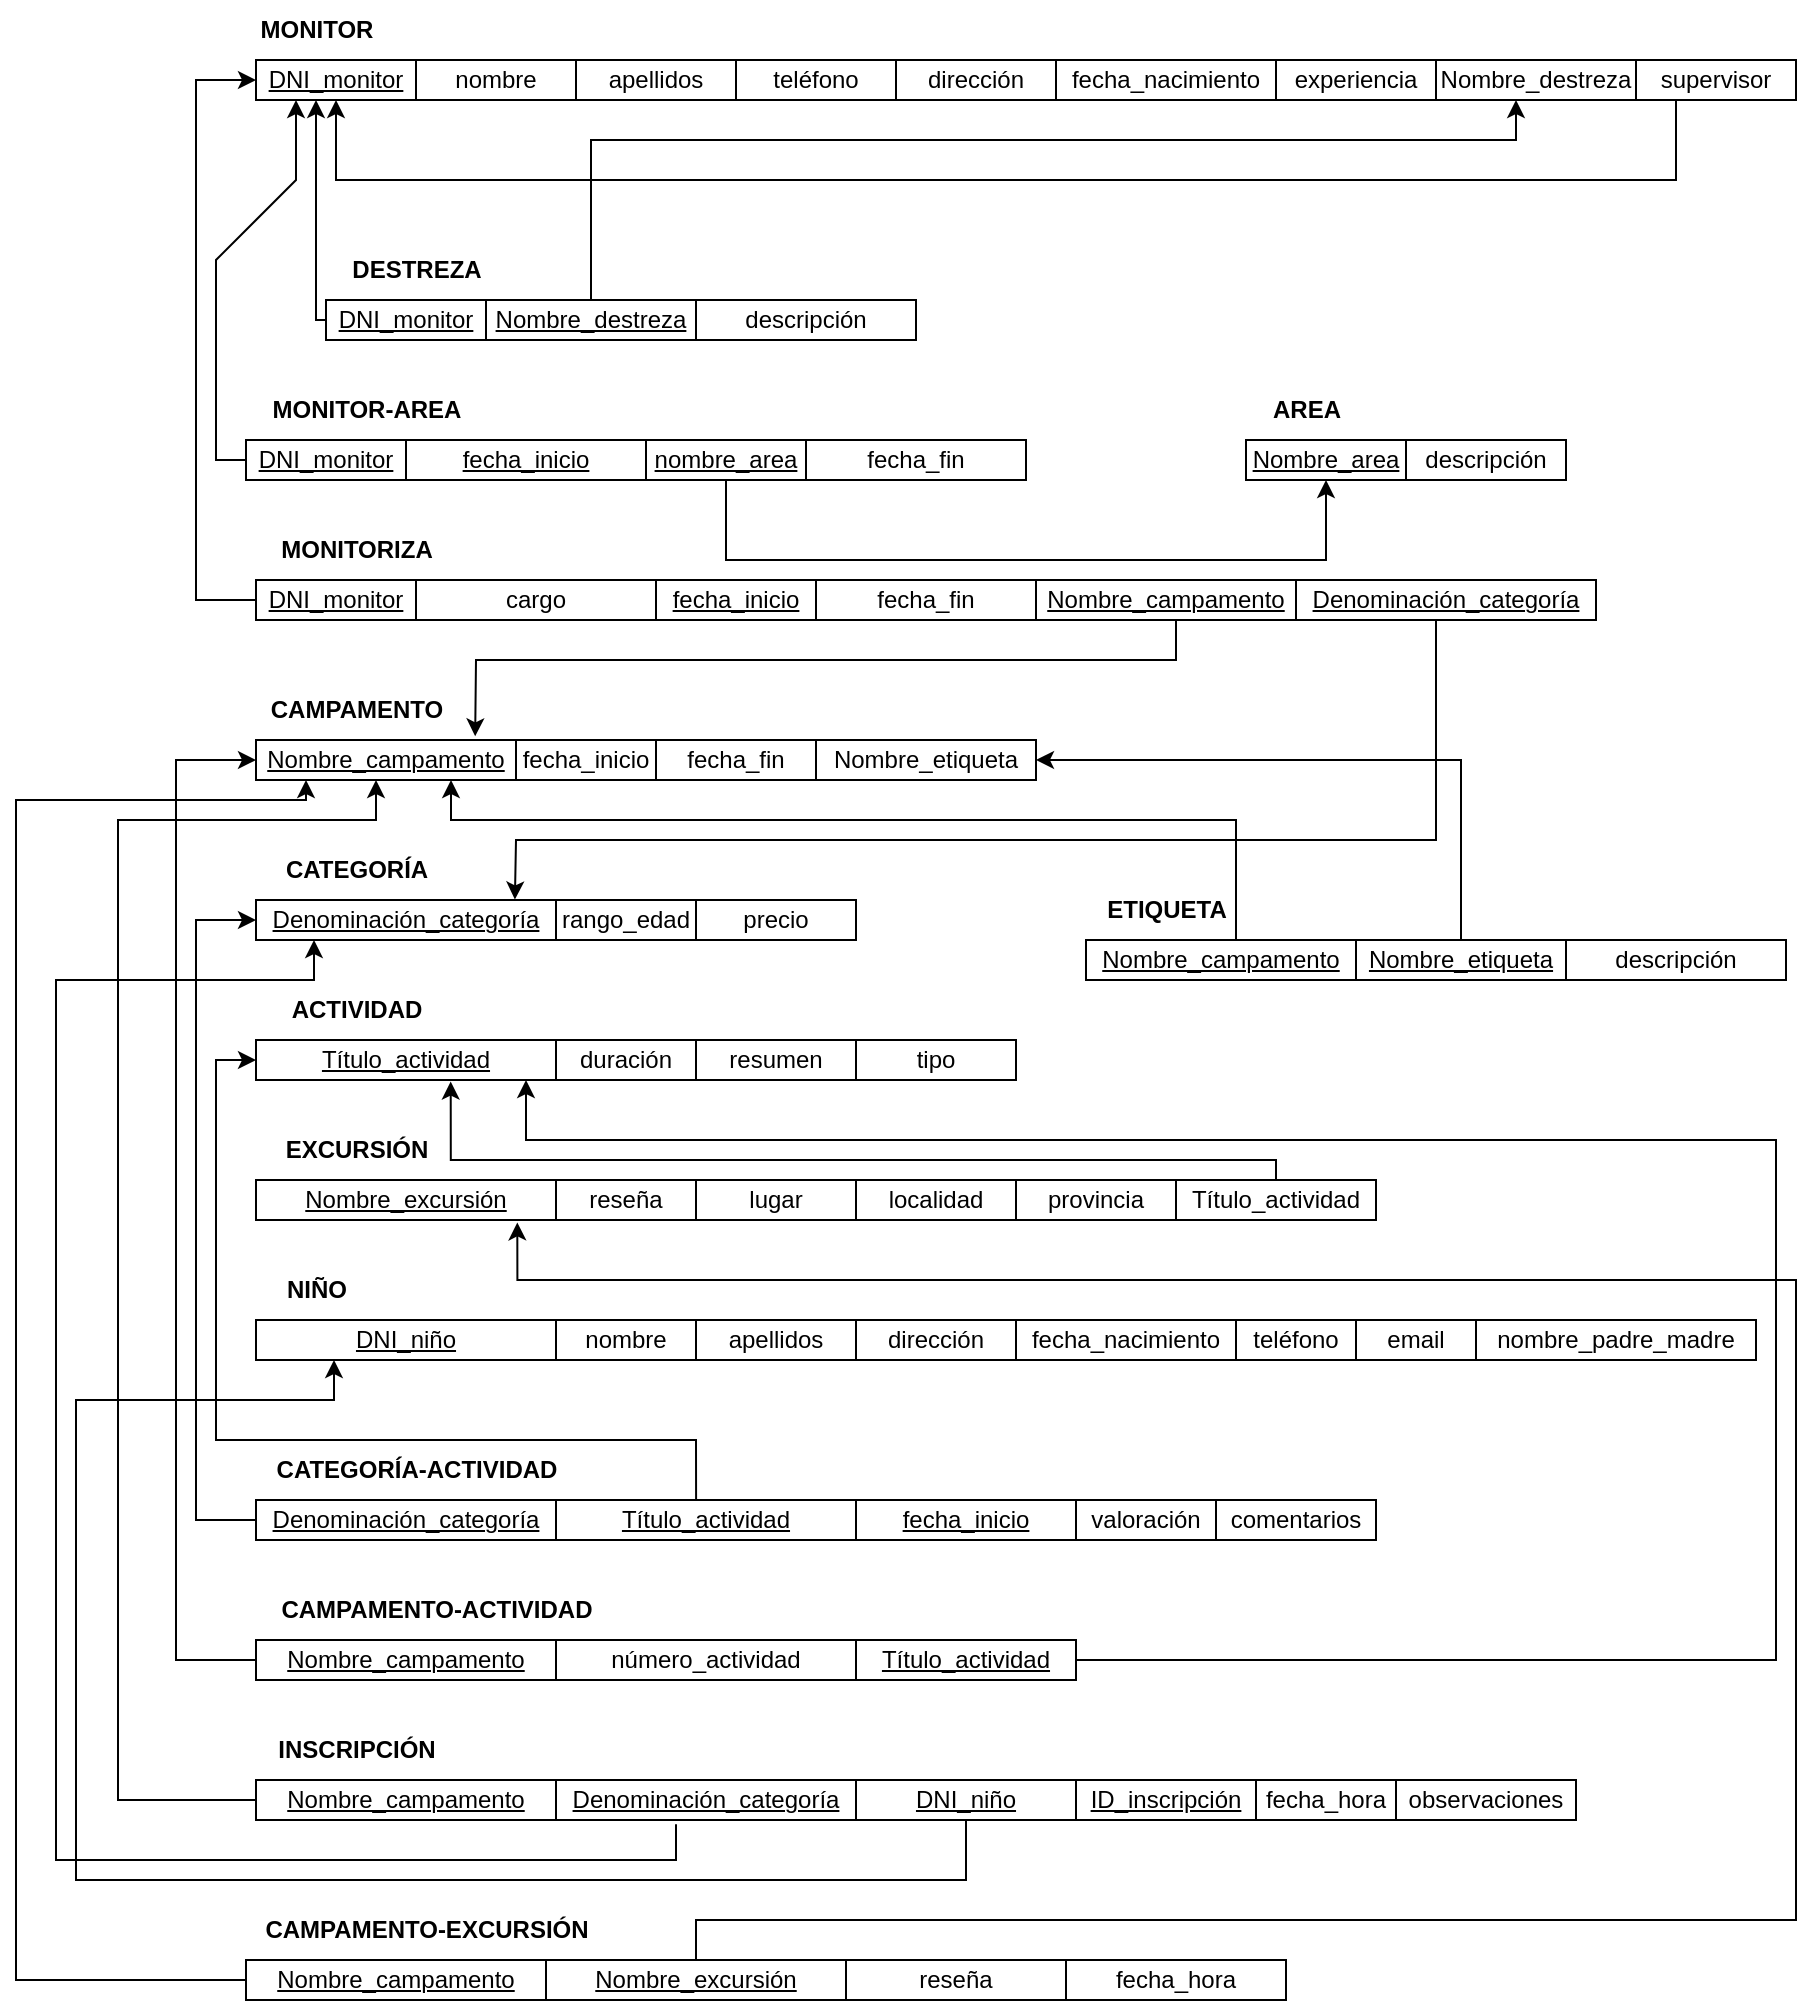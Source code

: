 <mxfile version="24.3.1" type="github">
  <diagram name="Página-1" id="F8jsV4842HRfJ6b3ovkX">
    <mxGraphModel dx="2258" dy="839" grid="1" gridSize="10" guides="1" tooltips="1" connect="1" arrows="1" fold="1" page="1" pageScale="1" pageWidth="827" pageHeight="1169" math="0" shadow="0">
      <root>
        <mxCell id="0" />
        <mxCell id="1" parent="0" />
        <mxCell id="ysxkpecqa7wT49GuzcIq-34" value="&lt;b&gt;MONITOR&lt;/b&gt;" style="text;html=1;align=center;verticalAlign=middle;resizable=0;points=[];autosize=1;strokeColor=none;fillColor=none;" parent="1" vertex="1">
          <mxGeometry x="40" y="80" width="80" height="30" as="geometry" />
        </mxCell>
        <mxCell id="ysxkpecqa7wT49GuzcIq-35" value="&lt;u&gt;DNI_monitor&lt;/u&gt;" style="whiteSpace=wrap;html=1;" parent="1" vertex="1">
          <mxGeometry x="50" y="110" width="80" height="20" as="geometry" />
        </mxCell>
        <mxCell id="ysxkpecqa7wT49GuzcIq-36" value="nombre" style="whiteSpace=wrap;html=1;" parent="1" vertex="1">
          <mxGeometry x="130" y="110" width="80" height="20" as="geometry" />
        </mxCell>
        <mxCell id="ysxkpecqa7wT49GuzcIq-37" value="apellidos" style="whiteSpace=wrap;html=1;" parent="1" vertex="1">
          <mxGeometry x="210" y="110" width="80" height="20" as="geometry" />
        </mxCell>
        <mxCell id="ysxkpecqa7wT49GuzcIq-39" value="teléfono" style="whiteSpace=wrap;html=1;" parent="1" vertex="1">
          <mxGeometry x="290" y="110" width="80" height="20" as="geometry" />
        </mxCell>
        <mxCell id="ysxkpecqa7wT49GuzcIq-40" value="dirección" style="whiteSpace=wrap;html=1;" parent="1" vertex="1">
          <mxGeometry x="370" y="110" width="80" height="20" as="geometry" />
        </mxCell>
        <mxCell id="ysxkpecqa7wT49GuzcIq-41" value="fecha_nacimiento" style="whiteSpace=wrap;html=1;" parent="1" vertex="1">
          <mxGeometry x="450" y="110" width="110" height="20" as="geometry" />
        </mxCell>
        <mxCell id="ysxkpecqa7wT49GuzcIq-42" value="experiencia" style="whiteSpace=wrap;html=1;" parent="1" vertex="1">
          <mxGeometry x="560" y="110" width="80" height="20" as="geometry" />
        </mxCell>
        <mxCell id="ysxkpecqa7wT49GuzcIq-43" value="Nombre_destreza" style="whiteSpace=wrap;html=1;" parent="1" vertex="1">
          <mxGeometry x="640" y="110" width="100" height="20" as="geometry" />
        </mxCell>
        <mxCell id="ysxkpecqa7wT49GuzcIq-44" value="supervisor" style="whiteSpace=wrap;html=1;" parent="1" vertex="1">
          <mxGeometry x="740" y="110" width="80" height="20" as="geometry" />
        </mxCell>
        <mxCell id="ysxkpecqa7wT49GuzcIq-45" value="" style="endArrow=classic;html=1;rounded=0;exitX=0.25;exitY=1;exitDx=0;exitDy=0;" parent="1" source="ysxkpecqa7wT49GuzcIq-44" edge="1">
          <mxGeometry width="50" height="50" relative="1" as="geometry">
            <mxPoint x="780" y="170" as="sourcePoint" />
            <mxPoint x="90" y="130" as="targetPoint" />
            <Array as="points">
              <mxPoint x="760" y="170" />
              <mxPoint x="90" y="170" />
            </Array>
          </mxGeometry>
        </mxCell>
        <mxCell id="ysxkpecqa7wT49GuzcIq-48" value="&lt;b&gt;MONITOR-AREA&lt;/b&gt;" style="text;html=1;align=center;verticalAlign=middle;resizable=0;points=[];autosize=1;strokeColor=none;fillColor=none;" parent="1" vertex="1">
          <mxGeometry x="45" y="270" width="120" height="30" as="geometry" />
        </mxCell>
        <mxCell id="ysxkpecqa7wT49GuzcIq-50" value="&lt;u&gt;DNI_monitor&lt;/u&gt;" style="whiteSpace=wrap;html=1;" parent="1" vertex="1">
          <mxGeometry x="45" y="300" width="80" height="20" as="geometry" />
        </mxCell>
        <mxCell id="ysxkpecqa7wT49GuzcIq-70" value="&lt;b&gt;AREA&lt;/b&gt;" style="text;html=1;align=center;verticalAlign=middle;resizable=0;points=[];autosize=1;strokeColor=none;fillColor=none;" parent="1" vertex="1">
          <mxGeometry x="545" y="270" width="60" height="30" as="geometry" />
        </mxCell>
        <mxCell id="ysxkpecqa7wT49GuzcIq-71" value="&lt;u&gt;Nombre_area&lt;/u&gt;" style="whiteSpace=wrap;html=1;" parent="1" vertex="1">
          <mxGeometry x="545" y="300" width="80" height="20" as="geometry" />
        </mxCell>
        <mxCell id="ysxkpecqa7wT49GuzcIq-72" value="descripción" style="whiteSpace=wrap;html=1;" parent="1" vertex="1">
          <mxGeometry x="625" y="300" width="80" height="20" as="geometry" />
        </mxCell>
        <mxCell id="ysxkpecqa7wT49GuzcIq-74" value="&lt;u&gt;fecha_inicio&lt;/u&gt;" style="whiteSpace=wrap;html=1;" parent="1" vertex="1">
          <mxGeometry x="125" y="300" width="120" height="20" as="geometry" />
        </mxCell>
        <mxCell id="ysxkpecqa7wT49GuzcIq-75" value="&lt;u&gt;nombre_area&lt;/u&gt;" style="whiteSpace=wrap;html=1;" parent="1" vertex="1">
          <mxGeometry x="245" y="300" width="80" height="20" as="geometry" />
        </mxCell>
        <mxCell id="ysxkpecqa7wT49GuzcIq-76" value="fecha_fin" style="whiteSpace=wrap;html=1;" parent="1" vertex="1">
          <mxGeometry x="325" y="300" width="110" height="20" as="geometry" />
        </mxCell>
        <mxCell id="ysxkpecqa7wT49GuzcIq-77" value="" style="endArrow=classic;html=1;rounded=0;exitX=0.5;exitY=1;exitDx=0;exitDy=0;entryX=0.5;entryY=1;entryDx=0;entryDy=0;" parent="1" target="ysxkpecqa7wT49GuzcIq-71" edge="1">
          <mxGeometry width="50" height="50" relative="1" as="geometry">
            <mxPoint x="285" y="320" as="sourcePoint" />
            <mxPoint x="955" y="320" as="targetPoint" />
            <Array as="points">
              <mxPoint x="285" y="360" />
              <mxPoint x="585" y="360" />
            </Array>
          </mxGeometry>
        </mxCell>
        <mxCell id="ysxkpecqa7wT49GuzcIq-78" value="" style="endArrow=classic;html=1;rounded=0;exitX=0;exitY=0.5;exitDx=0;exitDy=0;" parent="1" edge="1" source="ysxkpecqa7wT49GuzcIq-50">
          <mxGeometry width="50" height="50" relative="1" as="geometry">
            <mxPoint x="40" y="310" as="sourcePoint" />
            <mxPoint x="70" y="130" as="targetPoint" />
            <Array as="points">
              <mxPoint x="30" y="310" />
              <mxPoint x="30" y="210" />
              <mxPoint x="70" y="170" />
            </Array>
          </mxGeometry>
        </mxCell>
        <mxCell id="ysxkpecqa7wT49GuzcIq-79" value="&lt;b&gt;MONITORIZA&lt;/b&gt;" style="text;html=1;align=center;verticalAlign=middle;resizable=0;points=[];autosize=1;strokeColor=none;fillColor=none;" parent="1" vertex="1">
          <mxGeometry x="50" y="340" width="100" height="30" as="geometry" />
        </mxCell>
        <mxCell id="ysxkpecqa7wT49GuzcIq-80" value="&lt;u&gt;DNI_monitor&lt;/u&gt;" style="whiteSpace=wrap;html=1;" parent="1" vertex="1">
          <mxGeometry x="50" y="370" width="80" height="20" as="geometry" />
        </mxCell>
        <mxCell id="ysxkpecqa7wT49GuzcIq-81" value="cargo" style="whiteSpace=wrap;html=1;" parent="1" vertex="1">
          <mxGeometry x="130" y="370" width="120" height="20" as="geometry" />
        </mxCell>
        <mxCell id="ysxkpecqa7wT49GuzcIq-82" value="&lt;u&gt;fecha_inicio&lt;/u&gt;" style="whiteSpace=wrap;html=1;" parent="1" vertex="1">
          <mxGeometry x="250" y="370" width="80" height="20" as="geometry" />
        </mxCell>
        <mxCell id="ysxkpecqa7wT49GuzcIq-83" value="fecha_fin" style="whiteSpace=wrap;html=1;" parent="1" vertex="1">
          <mxGeometry x="330" y="370" width="110" height="20" as="geometry" />
        </mxCell>
        <mxCell id="ysxkpecqa7wT49GuzcIq-84" value="&lt;u&gt;Nombre_campamento&lt;/u&gt;" style="whiteSpace=wrap;html=1;" parent="1" vertex="1">
          <mxGeometry x="440" y="370" width="130" height="20" as="geometry" />
        </mxCell>
        <mxCell id="ysxkpecqa7wT49GuzcIq-85" value="&lt;u&gt;Denominación_categoría&lt;/u&gt;" style="whiteSpace=wrap;html=1;" parent="1" vertex="1">
          <mxGeometry x="570" y="370" width="150" height="20" as="geometry" />
        </mxCell>
        <mxCell id="ysxkpecqa7wT49GuzcIq-88" value="" style="endArrow=classic;html=1;rounded=0;entryX=0;entryY=0.5;entryDx=0;entryDy=0;" parent="1" target="ysxkpecqa7wT49GuzcIq-35" edge="1">
          <mxGeometry width="50" height="50" relative="1" as="geometry">
            <mxPoint x="50" y="380" as="sourcePoint" />
            <mxPoint x="20" y="100" as="targetPoint" />
            <Array as="points">
              <mxPoint x="50" y="380" />
              <mxPoint x="20" y="380" />
              <mxPoint x="20" y="360" />
              <mxPoint x="20" y="320" />
              <mxPoint x="20" y="120" />
            </Array>
          </mxGeometry>
        </mxCell>
        <mxCell id="ysxkpecqa7wT49GuzcIq-89" value="&lt;b&gt;CAMPAMENTO&lt;/b&gt;" style="text;html=1;align=center;verticalAlign=middle;resizable=0;points=[];autosize=1;strokeColor=none;fillColor=none;" parent="1" vertex="1">
          <mxGeometry x="45" y="420" width="110" height="30" as="geometry" />
        </mxCell>
        <mxCell id="ysxkpecqa7wT49GuzcIq-90" value="&lt;u&gt;Nombre_campamento&lt;/u&gt;" style="whiteSpace=wrap;html=1;" parent="1" vertex="1">
          <mxGeometry x="50" y="450" width="130" height="20" as="geometry" />
        </mxCell>
        <mxCell id="ysxkpecqa7wT49GuzcIq-91" value="fecha_inicio" style="whiteSpace=wrap;html=1;" parent="1" vertex="1">
          <mxGeometry x="180" y="450" width="70" height="20" as="geometry" />
        </mxCell>
        <mxCell id="ysxkpecqa7wT49GuzcIq-92" value="fecha_fin" style="whiteSpace=wrap;html=1;" parent="1" vertex="1">
          <mxGeometry x="250" y="450" width="80" height="20" as="geometry" />
        </mxCell>
        <mxCell id="ysxkpecqa7wT49GuzcIq-93" value="Nombre_etiqueta" style="whiteSpace=wrap;html=1;" parent="1" vertex="1">
          <mxGeometry x="330" y="450" width="110" height="20" as="geometry" />
        </mxCell>
        <mxCell id="ysxkpecqa7wT49GuzcIq-97" value="" style="endArrow=classic;html=1;rounded=0;entryX=0.843;entryY=-0.091;entryDx=0;entryDy=0;entryPerimeter=0;exitX=0.5;exitY=1;exitDx=0;exitDy=0;" parent="1" source="ysxkpecqa7wT49GuzcIq-84" target="ysxkpecqa7wT49GuzcIq-90" edge="1">
          <mxGeometry width="50" height="50" relative="1" as="geometry">
            <mxPoint x="640" y="410" as="sourcePoint" />
            <mxPoint x="120" y="410" as="targetPoint" />
            <Array as="points">
              <mxPoint x="510" y="390" />
              <mxPoint x="510" y="410" />
              <mxPoint x="160" y="410" />
            </Array>
          </mxGeometry>
        </mxCell>
        <mxCell id="ysxkpecqa7wT49GuzcIq-98" value="&lt;b&gt;CATEGORÍA&lt;/b&gt;" style="text;html=1;align=center;verticalAlign=middle;resizable=0;points=[];autosize=1;strokeColor=none;fillColor=none;" parent="1" vertex="1">
          <mxGeometry x="55" y="500" width="90" height="30" as="geometry" />
        </mxCell>
        <mxCell id="ysxkpecqa7wT49GuzcIq-99" value="&lt;u&gt;Denominación_categoría&lt;/u&gt;" style="whiteSpace=wrap;html=1;" parent="1" vertex="1">
          <mxGeometry x="50" y="530" width="150" height="20" as="geometry" />
        </mxCell>
        <mxCell id="ysxkpecqa7wT49GuzcIq-100" value="rango_edad" style="whiteSpace=wrap;html=1;" parent="1" vertex="1">
          <mxGeometry x="200" y="530" width="70" height="20" as="geometry" />
        </mxCell>
        <mxCell id="ysxkpecqa7wT49GuzcIq-101" value="precio" style="whiteSpace=wrap;html=1;" parent="1" vertex="1">
          <mxGeometry x="270" y="530" width="80" height="20" as="geometry" />
        </mxCell>
        <mxCell id="ysxkpecqa7wT49GuzcIq-103" value="" style="endArrow=classic;html=1;rounded=0;exitX=0.5;exitY=1;exitDx=0;exitDy=0;entryX=0.863;entryY=-0.013;entryDx=0;entryDy=0;entryPerimeter=0;" parent="1" target="ysxkpecqa7wT49GuzcIq-99" edge="1">
          <mxGeometry width="50" height="50" relative="1" as="geometry">
            <mxPoint x="635" y="390" as="sourcePoint" />
            <mxPoint x="150" y="500" as="targetPoint" />
            <Array as="points">
              <mxPoint x="640" y="390" />
              <mxPoint x="640" y="500" />
              <mxPoint x="290" y="500" />
              <mxPoint x="180" y="500" />
            </Array>
          </mxGeometry>
        </mxCell>
        <mxCell id="ysxkpecqa7wT49GuzcIq-104" value="&lt;b&gt;ACTIVIDAD&lt;/b&gt;" style="text;html=1;align=center;verticalAlign=middle;resizable=0;points=[];autosize=1;strokeColor=none;fillColor=none;" parent="1" vertex="1">
          <mxGeometry x="55" y="570" width="90" height="30" as="geometry" />
        </mxCell>
        <mxCell id="ysxkpecqa7wT49GuzcIq-105" value="&lt;u&gt;Título_actividad&lt;/u&gt;" style="whiteSpace=wrap;html=1;" parent="1" vertex="1">
          <mxGeometry x="50" y="600" width="150" height="20" as="geometry" />
        </mxCell>
        <mxCell id="ysxkpecqa7wT49GuzcIq-106" value="duración" style="whiteSpace=wrap;html=1;" parent="1" vertex="1">
          <mxGeometry x="200" y="600" width="70" height="20" as="geometry" />
        </mxCell>
        <mxCell id="ysxkpecqa7wT49GuzcIq-107" value="resumen" style="whiteSpace=wrap;html=1;" parent="1" vertex="1">
          <mxGeometry x="270" y="600" width="80" height="20" as="geometry" />
        </mxCell>
        <mxCell id="ysxkpecqa7wT49GuzcIq-116" value="tipo" style="whiteSpace=wrap;html=1;" parent="1" vertex="1">
          <mxGeometry x="350" y="600" width="80" height="20" as="geometry" />
        </mxCell>
        <mxCell id="ysxkpecqa7wT49GuzcIq-117" value="&lt;b&gt;EXCURSIÓN&lt;/b&gt;" style="text;html=1;align=center;verticalAlign=middle;resizable=0;points=[];autosize=1;strokeColor=none;fillColor=none;" parent="1" vertex="1">
          <mxGeometry x="55" y="640" width="90" height="30" as="geometry" />
        </mxCell>
        <mxCell id="ysxkpecqa7wT49GuzcIq-118" value="&lt;u&gt;Nombre_excursión&lt;/u&gt;" style="whiteSpace=wrap;html=1;" parent="1" vertex="1">
          <mxGeometry x="50" y="670" width="150" height="20" as="geometry" />
        </mxCell>
        <mxCell id="ysxkpecqa7wT49GuzcIq-119" value="reseña" style="whiteSpace=wrap;html=1;" parent="1" vertex="1">
          <mxGeometry x="200" y="670" width="70" height="20" as="geometry" />
        </mxCell>
        <mxCell id="ysxkpecqa7wT49GuzcIq-120" value="lugar" style="whiteSpace=wrap;html=1;" parent="1" vertex="1">
          <mxGeometry x="270" y="670" width="80" height="20" as="geometry" />
        </mxCell>
        <mxCell id="ysxkpecqa7wT49GuzcIq-121" value="localidad" style="whiteSpace=wrap;html=1;" parent="1" vertex="1">
          <mxGeometry x="350" y="670" width="80" height="20" as="geometry" />
        </mxCell>
        <mxCell id="ysxkpecqa7wT49GuzcIq-127" value="provincia" style="whiteSpace=wrap;html=1;" parent="1" vertex="1">
          <mxGeometry x="430" y="670" width="80" height="20" as="geometry" />
        </mxCell>
        <mxCell id="ysxkpecqa7wT49GuzcIq-128" value="&lt;b&gt;NIÑO&lt;/b&gt;" style="text;html=1;align=center;verticalAlign=middle;resizable=0;points=[];autosize=1;strokeColor=none;fillColor=none;" parent="1" vertex="1">
          <mxGeometry x="55" y="710" width="50" height="30" as="geometry" />
        </mxCell>
        <mxCell id="ysxkpecqa7wT49GuzcIq-129" value="&lt;u&gt;DNI_niño&lt;/u&gt;" style="whiteSpace=wrap;html=1;" parent="1" vertex="1">
          <mxGeometry x="50" y="740" width="150" height="20" as="geometry" />
        </mxCell>
        <mxCell id="ysxkpecqa7wT49GuzcIq-130" value="nombre" style="whiteSpace=wrap;html=1;" parent="1" vertex="1">
          <mxGeometry x="200" y="740" width="70" height="20" as="geometry" />
        </mxCell>
        <mxCell id="ysxkpecqa7wT49GuzcIq-131" value="apellidos" style="whiteSpace=wrap;html=1;" parent="1" vertex="1">
          <mxGeometry x="270" y="740" width="80" height="20" as="geometry" />
        </mxCell>
        <mxCell id="ysxkpecqa7wT49GuzcIq-132" value="dirección" style="whiteSpace=wrap;html=1;" parent="1" vertex="1">
          <mxGeometry x="350" y="740" width="80" height="20" as="geometry" />
        </mxCell>
        <mxCell id="ysxkpecqa7wT49GuzcIq-133" value="fecha_nacimiento" style="whiteSpace=wrap;html=1;" parent="1" vertex="1">
          <mxGeometry x="430" y="740" width="110" height="20" as="geometry" />
        </mxCell>
        <mxCell id="ysxkpecqa7wT49GuzcIq-134" value="teléfono" style="whiteSpace=wrap;html=1;" parent="1" vertex="1">
          <mxGeometry x="540" y="740" width="60" height="20" as="geometry" />
        </mxCell>
        <mxCell id="ysxkpecqa7wT49GuzcIq-135" value="email" style="whiteSpace=wrap;html=1;" parent="1" vertex="1">
          <mxGeometry x="600" y="740" width="60" height="20" as="geometry" />
        </mxCell>
        <mxCell id="ysxkpecqa7wT49GuzcIq-136" value="nombre_padre_madre" style="whiteSpace=wrap;html=1;" parent="1" vertex="1">
          <mxGeometry x="660" y="740" width="140" height="20" as="geometry" />
        </mxCell>
        <mxCell id="ysxkpecqa7wT49GuzcIq-137" value="&lt;b&gt;CATEGORÍA-ACTIVIDAD&lt;/b&gt;" style="text;html=1;align=center;verticalAlign=middle;resizable=0;points=[];autosize=1;strokeColor=none;fillColor=none;" parent="1" vertex="1">
          <mxGeometry x="50" y="800" width="160" height="30" as="geometry" />
        </mxCell>
        <mxCell id="ysxkpecqa7wT49GuzcIq-147" value="&lt;u&gt;Denominación_categoría&lt;/u&gt;" style="whiteSpace=wrap;html=1;" parent="1" vertex="1">
          <mxGeometry x="50" y="830" width="150" height="20" as="geometry" />
        </mxCell>
        <mxCell id="ysxkpecqa7wT49GuzcIq-148" value="&lt;u&gt;Título_actividad&lt;/u&gt;" style="whiteSpace=wrap;html=1;" parent="1" vertex="1">
          <mxGeometry x="200" y="830" width="150" height="20" as="geometry" />
        </mxCell>
        <mxCell id="ysxkpecqa7wT49GuzcIq-151" value="&lt;u&gt;fecha_inicio&lt;/u&gt;" style="whiteSpace=wrap;html=1;" parent="1" vertex="1">
          <mxGeometry x="350" y="830" width="110" height="20" as="geometry" />
        </mxCell>
        <mxCell id="ysxkpecqa7wT49GuzcIq-152" value="valoración" style="whiteSpace=wrap;html=1;" parent="1" vertex="1">
          <mxGeometry x="460" y="830" width="70" height="20" as="geometry" />
        </mxCell>
        <mxCell id="ysxkpecqa7wT49GuzcIq-153" value="comentarios" style="whiteSpace=wrap;html=1;" parent="1" vertex="1">
          <mxGeometry x="530" y="830" width="80" height="20" as="geometry" />
        </mxCell>
        <mxCell id="ysxkpecqa7wT49GuzcIq-154" value="" style="endArrow=classic;html=1;rounded=0;entryX=0;entryY=0.5;entryDx=0;entryDy=0;" parent="1" target="ysxkpecqa7wT49GuzcIq-99" edge="1">
          <mxGeometry width="50" height="50" relative="1" as="geometry">
            <mxPoint x="50" y="840" as="sourcePoint" />
            <mxPoint x="50" y="530" as="targetPoint" />
            <Array as="points">
              <mxPoint x="50" y="840" />
              <mxPoint x="20" y="840" />
              <mxPoint x="20" y="770" />
              <mxPoint x="20" y="730" />
              <mxPoint x="20" y="540" />
            </Array>
          </mxGeometry>
        </mxCell>
        <mxCell id="ysxkpecqa7wT49GuzcIq-155" value="" style="endArrow=classic;html=1;rounded=0;entryX=0;entryY=0.5;entryDx=0;entryDy=0;exitX=0.467;exitY=0;exitDx=0;exitDy=0;exitPerimeter=0;" parent="1" source="ysxkpecqa7wT49GuzcIq-148" edge="1">
          <mxGeometry width="50" height="50" relative="1" as="geometry">
            <mxPoint x="50" y="910" as="sourcePoint" />
            <mxPoint x="50" y="610" as="targetPoint" />
            <Array as="points">
              <mxPoint x="270" y="800" />
              <mxPoint x="70" y="800" />
              <mxPoint x="30" y="800" />
              <mxPoint x="30" y="610" />
            </Array>
          </mxGeometry>
        </mxCell>
        <mxCell id="ysxkpecqa7wT49GuzcIq-156" value="&lt;b&gt;CAMPAMENTO-ACTIVIDAD&lt;/b&gt;" style="text;html=1;align=center;verticalAlign=middle;resizable=0;points=[];autosize=1;strokeColor=none;fillColor=none;" parent="1" vertex="1">
          <mxGeometry x="50" y="870" width="180" height="30" as="geometry" />
        </mxCell>
        <mxCell id="ysxkpecqa7wT49GuzcIq-157" value="&lt;u&gt;Nombre_campamento&lt;/u&gt;" style="whiteSpace=wrap;html=1;" parent="1" vertex="1">
          <mxGeometry x="50" y="900" width="150" height="20" as="geometry" />
        </mxCell>
        <mxCell id="ysxkpecqa7wT49GuzcIq-158" value="número_actividad" style="whiteSpace=wrap;html=1;" parent="1" vertex="1">
          <mxGeometry x="200" y="900" width="150" height="20" as="geometry" />
        </mxCell>
        <mxCell id="ysxkpecqa7wT49GuzcIq-159" value="&lt;u&gt;Título_actividad&lt;/u&gt;" style="whiteSpace=wrap;html=1;" parent="1" vertex="1">
          <mxGeometry x="350" y="900" width="110" height="20" as="geometry" />
        </mxCell>
        <mxCell id="ysxkpecqa7wT49GuzcIq-168" value="" style="endArrow=classic;html=1;rounded=0;entryX=0;entryY=0.5;entryDx=0;entryDy=0;" parent="1" target="ysxkpecqa7wT49GuzcIq-90" edge="1">
          <mxGeometry width="50" height="50" relative="1" as="geometry">
            <mxPoint x="50" y="910" as="sourcePoint" />
            <mxPoint x="50" y="610" as="targetPoint" />
            <Array as="points">
              <mxPoint x="50" y="910" />
              <mxPoint x="10" y="910" />
              <mxPoint x="10" y="840" />
              <mxPoint x="10" y="460" />
            </Array>
          </mxGeometry>
        </mxCell>
        <mxCell id="ysxkpecqa7wT49GuzcIq-169" value="" style="endArrow=classic;html=1;rounded=0;exitX=1;exitY=0.5;exitDx=0;exitDy=0;" parent="1" source="ysxkpecqa7wT49GuzcIq-159" edge="1">
          <mxGeometry width="50" height="50" relative="1" as="geometry">
            <mxPoint x="810" y="930" as="sourcePoint" />
            <mxPoint x="185" y="620" as="targetPoint" />
            <Array as="points">
              <mxPoint x="810" y="910" />
              <mxPoint x="810" y="650" />
              <mxPoint x="185" y="650" />
            </Array>
          </mxGeometry>
        </mxCell>
        <mxCell id="ysxkpecqa7wT49GuzcIq-170" value="&lt;b&gt;INSCRIPCIÓN&lt;/b&gt;" style="text;html=1;align=center;verticalAlign=middle;resizable=0;points=[];autosize=1;strokeColor=none;fillColor=none;" parent="1" vertex="1">
          <mxGeometry x="50" y="940" width="100" height="30" as="geometry" />
        </mxCell>
        <mxCell id="ysxkpecqa7wT49GuzcIq-184" style="edgeStyle=orthogonalEdgeStyle;rounded=0;orthogonalLoop=1;jettySize=auto;html=1;exitX=0;exitY=0.5;exitDx=0;exitDy=0;" parent="1" source="ysxkpecqa7wT49GuzcIq-171" edge="1">
          <mxGeometry relative="1" as="geometry">
            <mxPoint x="110" y="470" as="targetPoint" />
            <Array as="points">
              <mxPoint x="-19" y="980" />
              <mxPoint x="-19" y="490" />
              <mxPoint x="110" y="490" />
              <mxPoint x="110" y="470" />
            </Array>
          </mxGeometry>
        </mxCell>
        <mxCell id="ysxkpecqa7wT49GuzcIq-171" value="&lt;u&gt;Nombre_campamento&lt;/u&gt;" style="whiteSpace=wrap;html=1;" parent="1" vertex="1">
          <mxGeometry x="50" y="970" width="150" height="20" as="geometry" />
        </mxCell>
        <mxCell id="ysxkpecqa7wT49GuzcIq-172" value="&lt;u&gt;Denominación_categoría&lt;/u&gt;" style="whiteSpace=wrap;html=1;" parent="1" vertex="1">
          <mxGeometry x="200" y="970" width="150" height="20" as="geometry" />
        </mxCell>
        <mxCell id="ysxkpecqa7wT49GuzcIq-173" value="&lt;u&gt;DNI_niño&lt;/u&gt;" style="whiteSpace=wrap;html=1;" parent="1" vertex="1">
          <mxGeometry x="350" y="970" width="110" height="20" as="geometry" />
        </mxCell>
        <mxCell id="ysxkpecqa7wT49GuzcIq-174" value="&lt;u&gt;ID_inscripción&lt;/u&gt;" style="whiteSpace=wrap;html=1;" parent="1" vertex="1">
          <mxGeometry x="460" y="970" width="90" height="20" as="geometry" />
        </mxCell>
        <mxCell id="ysxkpecqa7wT49GuzcIq-175" value="fecha_hora" style="whiteSpace=wrap;html=1;" parent="1" vertex="1">
          <mxGeometry x="550" y="970" width="70" height="20" as="geometry" />
        </mxCell>
        <mxCell id="ysxkpecqa7wT49GuzcIq-180" value="observaciones" style="whiteSpace=wrap;html=1;" parent="1" vertex="1">
          <mxGeometry x="620" y="970" width="90" height="20" as="geometry" />
        </mxCell>
        <mxCell id="ysxkpecqa7wT49GuzcIq-185" style="edgeStyle=orthogonalEdgeStyle;rounded=0;orthogonalLoop=1;jettySize=auto;html=1;exitX=0.4;exitY=1.108;exitDx=0;exitDy=0;exitPerimeter=0;" parent="1" source="ysxkpecqa7wT49GuzcIq-172" edge="1">
          <mxGeometry relative="1" as="geometry">
            <mxPoint x="79" y="550" as="targetPoint" />
            <mxPoint x="260" y="1000" as="sourcePoint" />
            <Array as="points">
              <mxPoint x="260" y="1010" />
              <mxPoint x="-50" y="1010" />
              <mxPoint x="-50" y="570" />
              <mxPoint x="79" y="570" />
            </Array>
          </mxGeometry>
        </mxCell>
        <mxCell id="ysxkpecqa7wT49GuzcIq-186" style="edgeStyle=orthogonalEdgeStyle;rounded=0;orthogonalLoop=1;jettySize=auto;html=1;exitX=0.5;exitY=1;exitDx=0;exitDy=0;" parent="1" source="ysxkpecqa7wT49GuzcIq-173" edge="1">
          <mxGeometry relative="1" as="geometry">
            <mxPoint x="89" y="760" as="targetPoint" />
            <mxPoint x="430" y="1020" as="sourcePoint" />
            <Array as="points">
              <mxPoint x="405" y="1020" />
              <mxPoint x="-40" y="1020" />
              <mxPoint x="-40" y="780" />
              <mxPoint x="89" y="780" />
            </Array>
          </mxGeometry>
        </mxCell>
        <mxCell id="rANa8ISwGCKu-F7i_ISx-1" value="&lt;b&gt;DESTREZA&lt;/b&gt;" style="text;html=1;align=center;verticalAlign=middle;resizable=0;points=[];autosize=1;strokeColor=none;fillColor=none;" vertex="1" parent="1">
          <mxGeometry x="85" y="200" width="90" height="30" as="geometry" />
        </mxCell>
        <mxCell id="rANa8ISwGCKu-F7i_ISx-10" style="edgeStyle=orthogonalEdgeStyle;rounded=0;orthogonalLoop=1;jettySize=auto;html=1;" edge="1" parent="1" source="rANa8ISwGCKu-F7i_ISx-2">
          <mxGeometry relative="1" as="geometry">
            <mxPoint x="80" y="130" as="targetPoint" />
            <Array as="points">
              <mxPoint x="80" y="240" />
              <mxPoint x="80" y="130" />
            </Array>
          </mxGeometry>
        </mxCell>
        <mxCell id="rANa8ISwGCKu-F7i_ISx-2" value="&lt;u&gt;DNI_monitor&lt;/u&gt;" style="whiteSpace=wrap;html=1;" vertex="1" parent="1">
          <mxGeometry x="85" y="230" width="80" height="20" as="geometry" />
        </mxCell>
        <mxCell id="rANa8ISwGCKu-F7i_ISx-12" style="edgeStyle=orthogonalEdgeStyle;rounded=0;orthogonalLoop=1;jettySize=auto;html=1;" edge="1" parent="1" source="rANa8ISwGCKu-F7i_ISx-3">
          <mxGeometry relative="1" as="geometry">
            <mxPoint x="680" y="130" as="targetPoint" />
            <Array as="points">
              <mxPoint x="218" y="150" />
              <mxPoint x="680" y="150" />
            </Array>
          </mxGeometry>
        </mxCell>
        <mxCell id="rANa8ISwGCKu-F7i_ISx-3" value="&lt;u&gt;Nombre_destreza&lt;/u&gt;" style="whiteSpace=wrap;html=1;" vertex="1" parent="1">
          <mxGeometry x="165" y="230" width="105" height="20" as="geometry" />
        </mxCell>
        <mxCell id="rANa8ISwGCKu-F7i_ISx-7" value="descripción" style="whiteSpace=wrap;html=1;" vertex="1" parent="1">
          <mxGeometry x="270" y="230" width="110" height="20" as="geometry" />
        </mxCell>
        <mxCell id="rANa8ISwGCKu-F7i_ISx-13" value="&lt;b&gt;ETIQUETA&lt;/b&gt;" style="text;html=1;align=center;verticalAlign=middle;resizable=0;points=[];autosize=1;strokeColor=none;fillColor=none;" vertex="1" parent="1">
          <mxGeometry x="465" y="520" width="80" height="30" as="geometry" />
        </mxCell>
        <mxCell id="rANa8ISwGCKu-F7i_ISx-19" style="edgeStyle=orthogonalEdgeStyle;rounded=0;orthogonalLoop=1;jettySize=auto;html=1;entryX=0.75;entryY=1;entryDx=0;entryDy=0;" edge="1" parent="1" source="rANa8ISwGCKu-F7i_ISx-14" target="ysxkpecqa7wT49GuzcIq-90">
          <mxGeometry relative="1" as="geometry">
            <mxPoint x="390" y="480" as="targetPoint" />
            <Array as="points">
              <mxPoint x="540" y="490" />
              <mxPoint x="148" y="490" />
            </Array>
          </mxGeometry>
        </mxCell>
        <mxCell id="rANa8ISwGCKu-F7i_ISx-14" value="&lt;u&gt;Nombre_campamento&lt;/u&gt;" style="whiteSpace=wrap;html=1;" vertex="1" parent="1">
          <mxGeometry x="465" y="550" width="135" height="20" as="geometry" />
        </mxCell>
        <mxCell id="rANa8ISwGCKu-F7i_ISx-20" style="edgeStyle=orthogonalEdgeStyle;rounded=0;orthogonalLoop=1;jettySize=auto;html=1;entryX=1;entryY=0.5;entryDx=0;entryDy=0;" edge="1" parent="1" source="rANa8ISwGCKu-F7i_ISx-15" target="ysxkpecqa7wT49GuzcIq-93">
          <mxGeometry relative="1" as="geometry">
            <mxPoint x="652.5" y="450" as="targetPoint" />
            <Array as="points">
              <mxPoint x="653" y="460" />
            </Array>
          </mxGeometry>
        </mxCell>
        <mxCell id="rANa8ISwGCKu-F7i_ISx-15" value="&lt;u&gt;Nombre_etiqueta&lt;/u&gt;" style="whiteSpace=wrap;html=1;" vertex="1" parent="1">
          <mxGeometry x="600" y="550" width="105" height="20" as="geometry" />
        </mxCell>
        <mxCell id="rANa8ISwGCKu-F7i_ISx-16" value="descripción" style="whiteSpace=wrap;html=1;" vertex="1" parent="1">
          <mxGeometry x="705" y="550" width="110" height="20" as="geometry" />
        </mxCell>
        <mxCell id="rANa8ISwGCKu-F7i_ISx-22" style="edgeStyle=orthogonalEdgeStyle;rounded=0;orthogonalLoop=1;jettySize=auto;html=1;entryX=0.649;entryY=1.038;entryDx=0;entryDy=0;entryPerimeter=0;" edge="1" parent="1" source="rANa8ISwGCKu-F7i_ISx-21" target="ysxkpecqa7wT49GuzcIq-105">
          <mxGeometry relative="1" as="geometry">
            <mxPoint x="560" y="580" as="targetPoint" />
            <Array as="points">
              <mxPoint x="560" y="660" />
              <mxPoint x="147" y="660" />
            </Array>
          </mxGeometry>
        </mxCell>
        <mxCell id="rANa8ISwGCKu-F7i_ISx-21" value="Título_actividad" style="whiteSpace=wrap;html=1;" vertex="1" parent="1">
          <mxGeometry x="510" y="670" width="100" height="20" as="geometry" />
        </mxCell>
        <mxCell id="rANa8ISwGCKu-F7i_ISx-24" value="&lt;b&gt;CAMPAMENTO-EXCURSIÓN&lt;/b&gt;" style="text;html=1;align=center;verticalAlign=middle;resizable=0;points=[];autosize=1;strokeColor=none;fillColor=none;" vertex="1" parent="1">
          <mxGeometry x="40" y="1030" width="190" height="30" as="geometry" />
        </mxCell>
        <mxCell id="rANa8ISwGCKu-F7i_ISx-29" style="edgeStyle=orthogonalEdgeStyle;rounded=0;orthogonalLoop=1;jettySize=auto;html=1;" edge="1" parent="1" source="rANa8ISwGCKu-F7i_ISx-25" target="ysxkpecqa7wT49GuzcIq-90">
          <mxGeometry relative="1" as="geometry">
            <mxPoint x="-70" y="480" as="targetPoint" />
            <Array as="points">
              <mxPoint x="-70" y="1070" />
              <mxPoint x="-70" y="480" />
              <mxPoint x="75" y="480" />
            </Array>
          </mxGeometry>
        </mxCell>
        <mxCell id="rANa8ISwGCKu-F7i_ISx-25" value="&lt;u&gt;Nombre_campamento&lt;/u&gt;" style="whiteSpace=wrap;html=1;" vertex="1" parent="1">
          <mxGeometry x="45" y="1060" width="150" height="20" as="geometry" />
        </mxCell>
        <mxCell id="rANa8ISwGCKu-F7i_ISx-30" style="edgeStyle=orthogonalEdgeStyle;rounded=0;orthogonalLoop=1;jettySize=auto;html=1;exitX=0.5;exitY=0;exitDx=0;exitDy=0;entryX=0.871;entryY=1.06;entryDx=0;entryDy=0;entryPerimeter=0;" edge="1" parent="1" source="rANa8ISwGCKu-F7i_ISx-26" target="ysxkpecqa7wT49GuzcIq-118">
          <mxGeometry relative="1" as="geometry">
            <mxPoint x="820" y="710" as="targetPoint" />
            <Array as="points">
              <mxPoint x="270" y="1040" />
              <mxPoint x="820" y="1040" />
              <mxPoint x="820" y="720" />
              <mxPoint x="181" y="720" />
            </Array>
          </mxGeometry>
        </mxCell>
        <mxCell id="rANa8ISwGCKu-F7i_ISx-26" value="&lt;u&gt;Nombre_excursión&lt;/u&gt;" style="whiteSpace=wrap;html=1;" vertex="1" parent="1">
          <mxGeometry x="195" y="1060" width="150" height="20" as="geometry" />
        </mxCell>
        <mxCell id="rANa8ISwGCKu-F7i_ISx-27" value="reseña" style="whiteSpace=wrap;html=1;" vertex="1" parent="1">
          <mxGeometry x="345" y="1060" width="110" height="20" as="geometry" />
        </mxCell>
        <mxCell id="rANa8ISwGCKu-F7i_ISx-28" value="fecha_hora" style="whiteSpace=wrap;html=1;" vertex="1" parent="1">
          <mxGeometry x="455" y="1060" width="110" height="20" as="geometry" />
        </mxCell>
      </root>
    </mxGraphModel>
  </diagram>
</mxfile>
